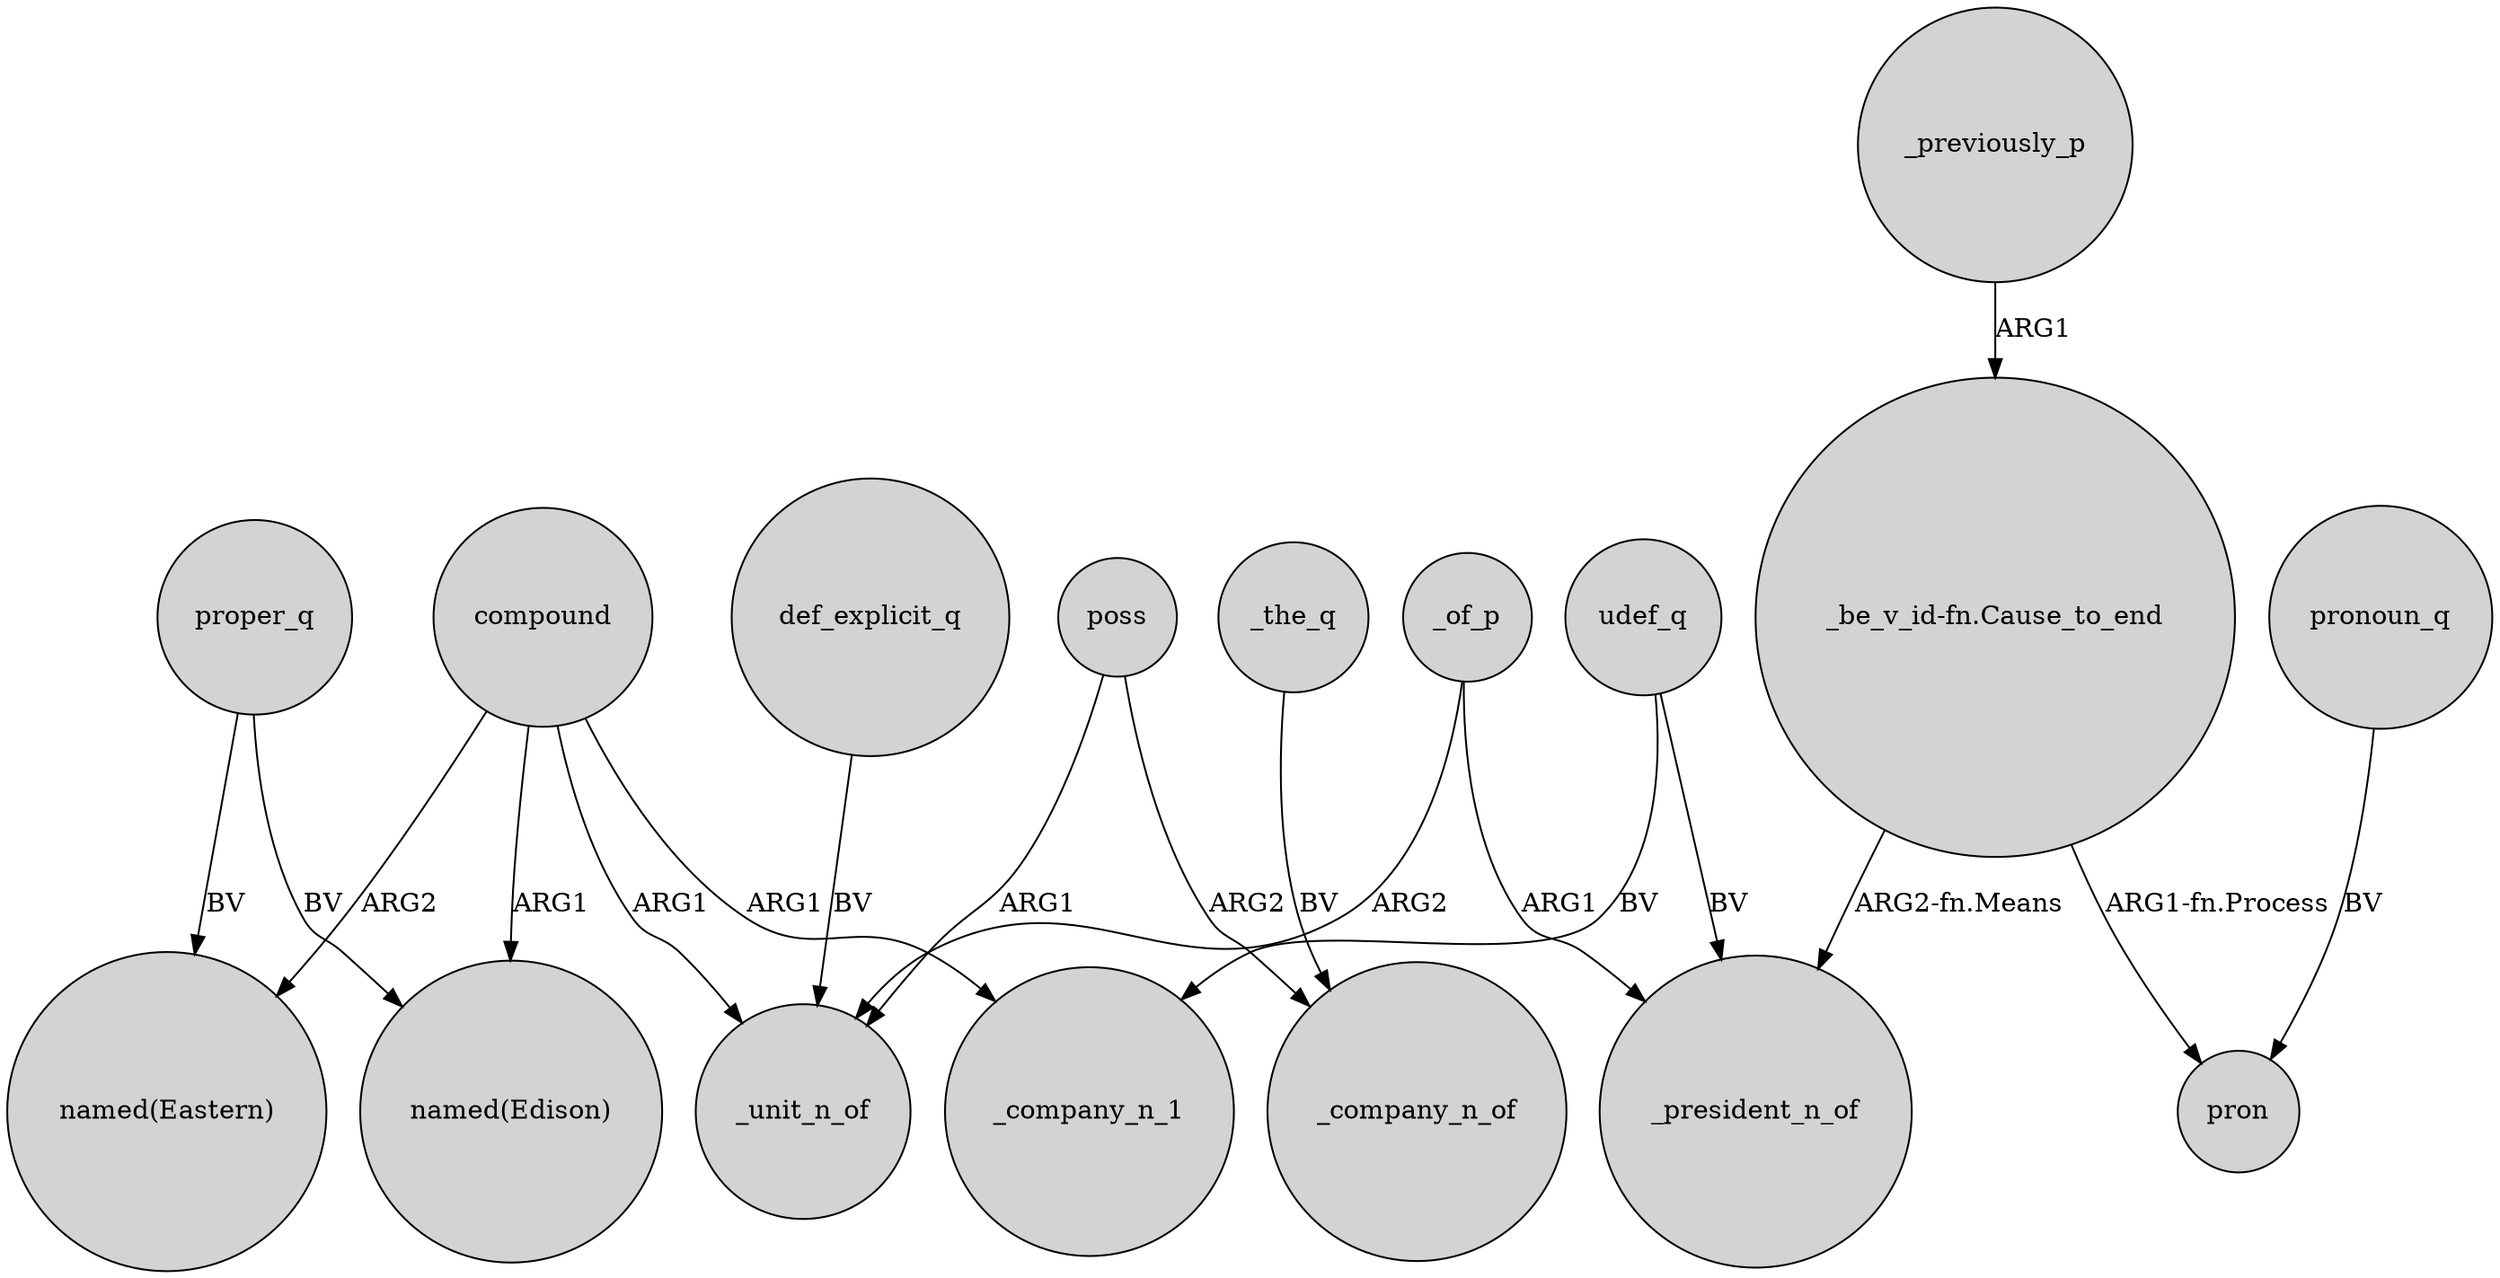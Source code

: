 digraph {
	node [shape=circle style=filled]
	def_explicit_q -> _unit_n_of [label=BV]
	compound -> _unit_n_of [label=ARG1]
	proper_q -> "named(Eastern)" [label=BV]
	_of_p -> _president_n_of [label=ARG1]
	_of_p -> _unit_n_of [label=ARG2]
	_previously_p -> "_be_v_id-fn.Cause_to_end" [label=ARG1]
	pronoun_q -> pron [label=BV]
	udef_q -> _president_n_of [label=BV]
	proper_q -> "named(Edison)" [label=BV]
	poss -> _unit_n_of [label=ARG1]
	compound -> "named(Edison)" [label=ARG1]
	"_be_v_id-fn.Cause_to_end" -> pron [label="ARG1-fn.Process"]
	poss -> _company_n_of [label=ARG2]
	"_be_v_id-fn.Cause_to_end" -> _president_n_of [label="ARG2-fn.Means"]
	compound -> "named(Eastern)" [label=ARG2]
	_the_q -> _company_n_of [label=BV]
	compound -> _company_n_1 [label=ARG1]
	udef_q -> _company_n_1 [label=BV]
}
